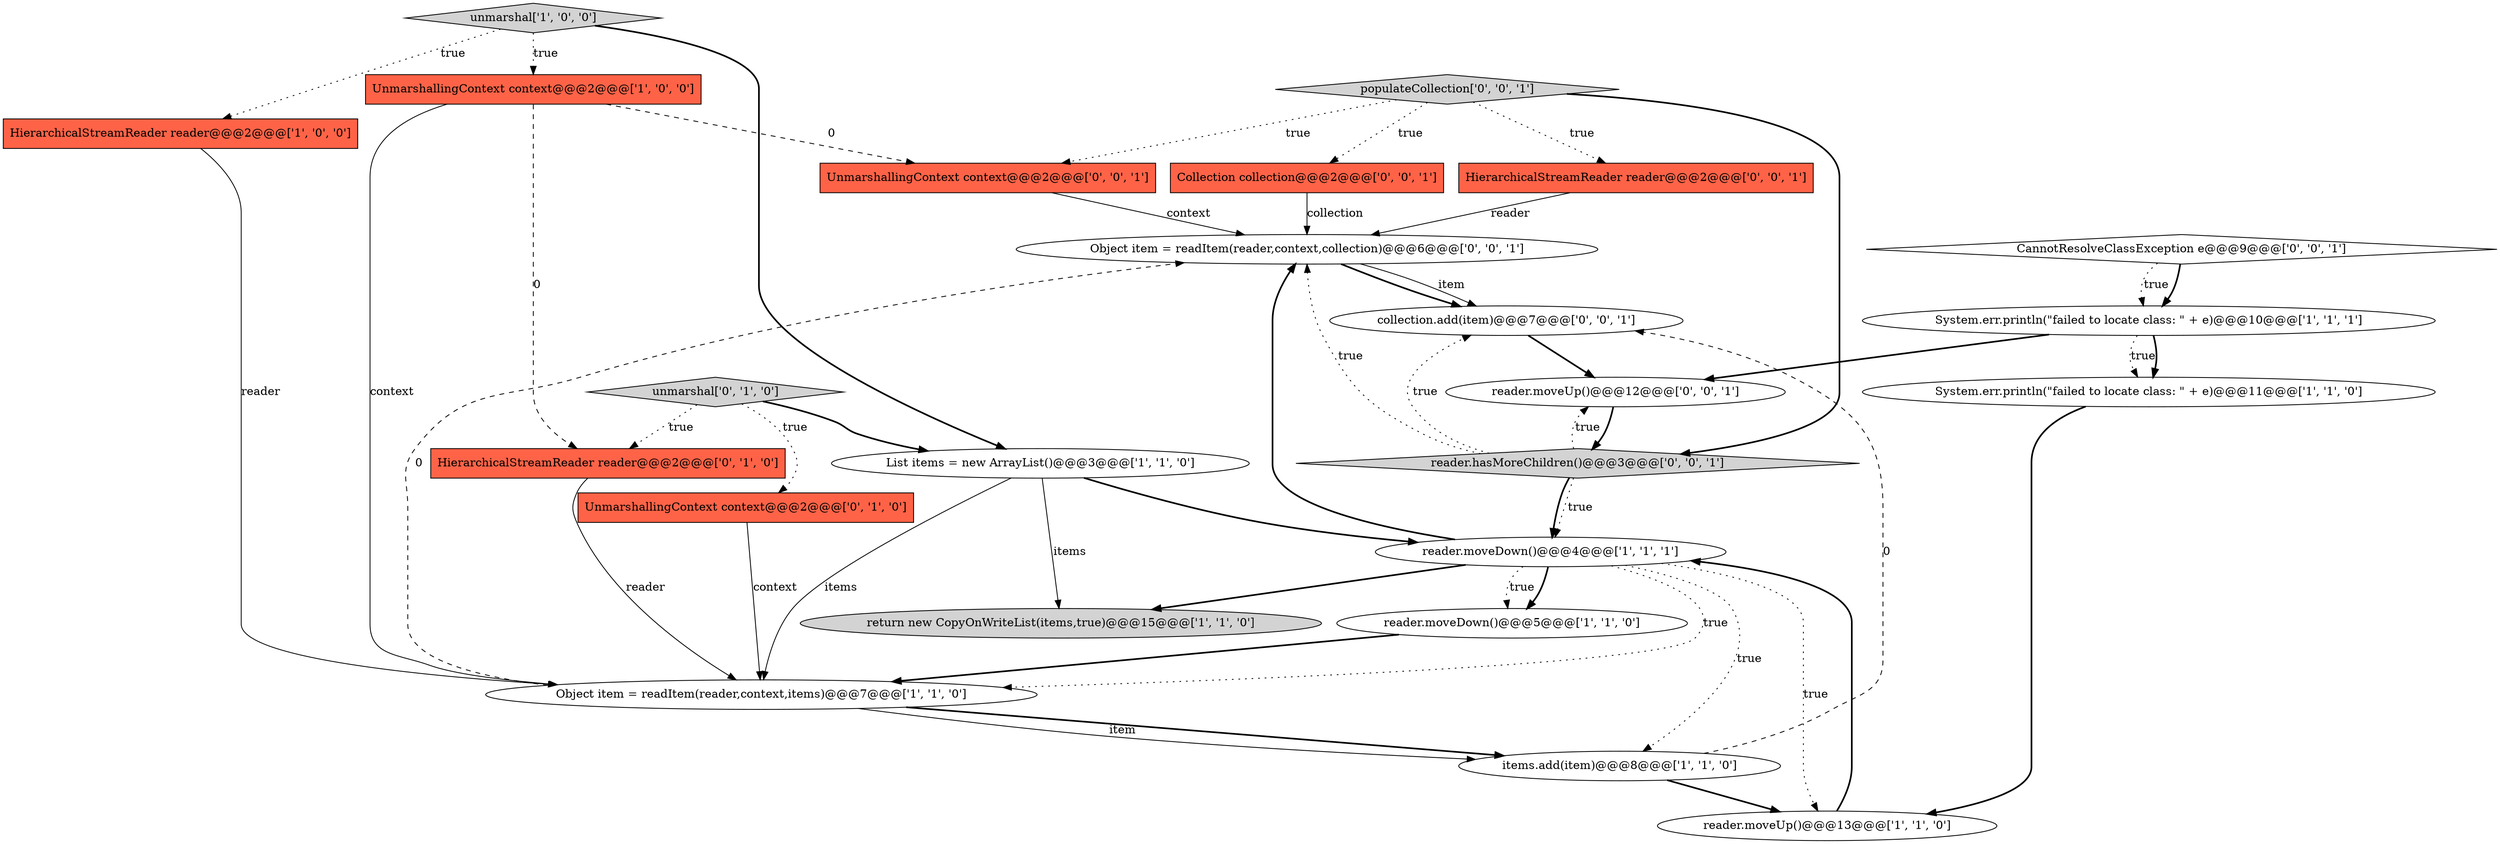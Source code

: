 digraph {
20 [style = filled, label = "UnmarshallingContext context@@@2@@@['0', '0', '1']", fillcolor = tomato, shape = box image = "AAA0AAABBB3BBB"];
6 [style = filled, label = "return new CopyOnWriteList(items,true)@@@15@@@['1', '1', '0']", fillcolor = lightgray, shape = ellipse image = "AAA0AAABBB1BBB"];
21 [style = filled, label = "Object item = readItem(reader,context,collection)@@@6@@@['0', '0', '1']", fillcolor = white, shape = ellipse image = "AAA0AAABBB3BBB"];
8 [style = filled, label = "reader.moveDown()@@@4@@@['1', '1', '1']", fillcolor = white, shape = ellipse image = "AAA0AAABBB1BBB"];
4 [style = filled, label = "HierarchicalStreamReader reader@@@2@@@['1', '0', '0']", fillcolor = tomato, shape = box image = "AAA0AAABBB1BBB"];
22 [style = filled, label = "reader.moveUp()@@@12@@@['0', '0', '1']", fillcolor = white, shape = ellipse image = "AAA0AAABBB3BBB"];
1 [style = filled, label = "items.add(item)@@@8@@@['1', '1', '0']", fillcolor = white, shape = ellipse image = "AAA0AAABBB1BBB"];
2 [style = filled, label = "reader.moveUp()@@@13@@@['1', '1', '0']", fillcolor = white, shape = ellipse image = "AAA0AAABBB1BBB"];
18 [style = filled, label = "collection.add(item)@@@7@@@['0', '0', '1']", fillcolor = white, shape = ellipse image = "AAA0AAABBB3BBB"];
11 [style = filled, label = "System.err.println(\"failed to locate class: \" + e)@@@11@@@['1', '1', '0']", fillcolor = white, shape = ellipse image = "AAA0AAABBB1BBB"];
13 [style = filled, label = "HierarchicalStreamReader reader@@@2@@@['0', '1', '0']", fillcolor = tomato, shape = box image = "AAA1AAABBB2BBB"];
7 [style = filled, label = "List items = new ArrayList()@@@3@@@['1', '1', '0']", fillcolor = white, shape = ellipse image = "AAA0AAABBB1BBB"];
9 [style = filled, label = "reader.moveDown()@@@5@@@['1', '1', '0']", fillcolor = white, shape = ellipse image = "AAA0AAABBB1BBB"];
19 [style = filled, label = "Collection collection@@@2@@@['0', '0', '1']", fillcolor = tomato, shape = box image = "AAA0AAABBB3BBB"];
5 [style = filled, label = "System.err.println(\"failed to locate class: \" + e)@@@10@@@['1', '1', '1']", fillcolor = white, shape = ellipse image = "AAA0AAABBB1BBB"];
23 [style = filled, label = "populateCollection['0', '0', '1']", fillcolor = lightgray, shape = diamond image = "AAA0AAABBB3BBB"];
3 [style = filled, label = "Object item = readItem(reader,context,items)@@@7@@@['1', '1', '0']", fillcolor = white, shape = ellipse image = "AAA0AAABBB1BBB"];
12 [style = filled, label = "UnmarshallingContext context@@@2@@@['0', '1', '0']", fillcolor = tomato, shape = box image = "AAA0AAABBB2BBB"];
0 [style = filled, label = "unmarshal['1', '0', '0']", fillcolor = lightgray, shape = diamond image = "AAA0AAABBB1BBB"];
10 [style = filled, label = "UnmarshallingContext context@@@2@@@['1', '0', '0']", fillcolor = tomato, shape = box image = "AAA1AAABBB1BBB"];
14 [style = filled, label = "unmarshal['0', '1', '0']", fillcolor = lightgray, shape = diamond image = "AAA0AAABBB2BBB"];
17 [style = filled, label = "CannotResolveClassException e@@@9@@@['0', '0', '1']", fillcolor = white, shape = diamond image = "AAA0AAABBB3BBB"];
16 [style = filled, label = "reader.hasMoreChildren()@@@3@@@['0', '0', '1']", fillcolor = lightgray, shape = diamond image = "AAA0AAABBB3BBB"];
15 [style = filled, label = "HierarchicalStreamReader reader@@@2@@@['0', '0', '1']", fillcolor = tomato, shape = box image = "AAA0AAABBB3BBB"];
15->21 [style = solid, label="reader"];
16->8 [style = dotted, label="true"];
17->5 [style = bold, label=""];
12->3 [style = solid, label="context"];
23->16 [style = bold, label=""];
14->12 [style = dotted, label="true"];
3->1 [style = bold, label=""];
16->8 [style = bold, label=""];
3->21 [style = dashed, label="0"];
0->10 [style = dotted, label="true"];
22->16 [style = bold, label=""];
8->2 [style = dotted, label="true"];
7->6 [style = solid, label="items"];
0->4 [style = dotted, label="true"];
8->6 [style = bold, label=""];
1->18 [style = dashed, label="0"];
23->19 [style = dotted, label="true"];
16->22 [style = dotted, label="true"];
10->13 [style = dashed, label="0"];
13->3 [style = solid, label="reader"];
7->8 [style = bold, label=""];
11->2 [style = bold, label=""];
21->18 [style = bold, label=""];
8->3 [style = dotted, label="true"];
14->13 [style = dotted, label="true"];
14->7 [style = bold, label=""];
0->7 [style = bold, label=""];
19->21 [style = solid, label="collection"];
8->1 [style = dotted, label="true"];
7->3 [style = solid, label="items"];
3->1 [style = solid, label="item"];
23->20 [style = dotted, label="true"];
5->11 [style = dotted, label="true"];
18->22 [style = bold, label=""];
4->3 [style = solid, label="reader"];
21->18 [style = solid, label="item"];
8->9 [style = bold, label=""];
8->21 [style = bold, label=""];
9->3 [style = bold, label=""];
16->21 [style = dotted, label="true"];
10->20 [style = dashed, label="0"];
23->15 [style = dotted, label="true"];
1->2 [style = bold, label=""];
5->11 [style = bold, label=""];
8->9 [style = dotted, label="true"];
5->22 [style = bold, label=""];
20->21 [style = solid, label="context"];
2->8 [style = bold, label=""];
10->3 [style = solid, label="context"];
17->5 [style = dotted, label="true"];
16->18 [style = dotted, label="true"];
}

